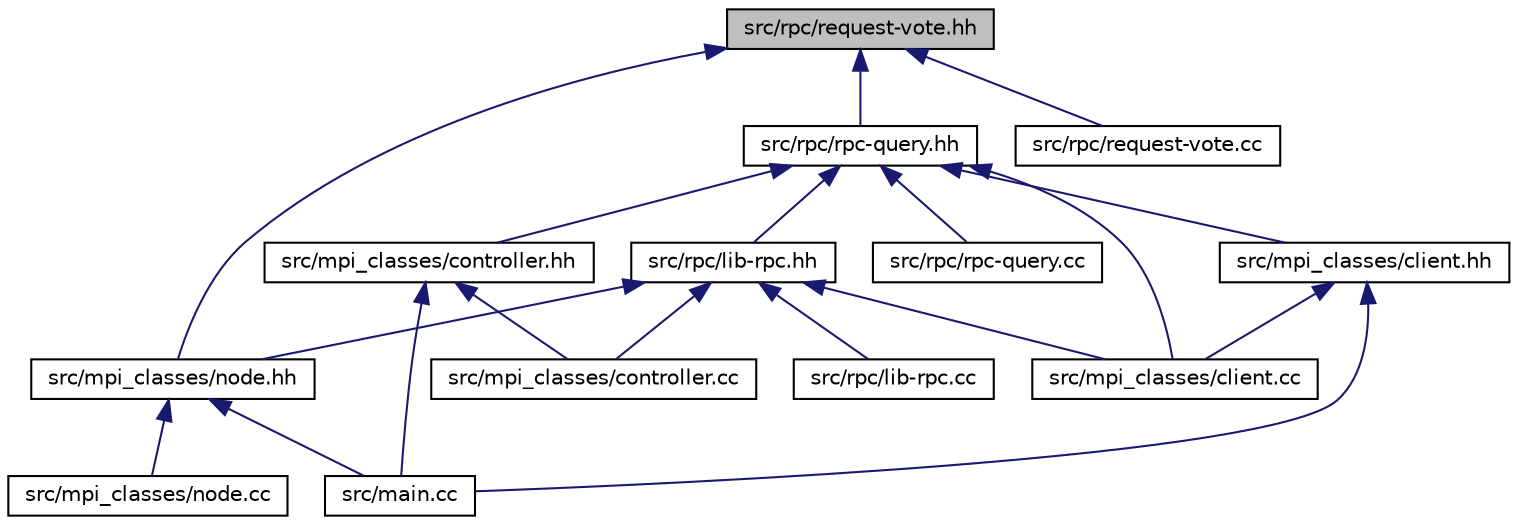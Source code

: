 digraph "src/rpc/request-vote.hh"
{
  edge [fontname="Helvetica",fontsize="10",labelfontname="Helvetica",labelfontsize="10"];
  node [fontname="Helvetica",fontsize="10",shape=record];
  Node35 [label="src/rpc/request-vote.hh",height=0.2,width=0.4,color="black", fillcolor="grey75", style="filled", fontcolor="black"];
  Node35 -> Node36 [dir="back",color="midnightblue",fontsize="10",style="solid",fontname="Helvetica"];
  Node36 [label="src/mpi_classes/node.hh",height=0.2,width=0.4,color="black", fillcolor="white", style="filled",URL="$node_8hh.html"];
  Node36 -> Node37 [dir="back",color="midnightblue",fontsize="10",style="solid",fontname="Helvetica"];
  Node37 [label="src/main.cc",height=0.2,width=0.4,color="black", fillcolor="white", style="filled",URL="$main_8cc.html"];
  Node36 -> Node38 [dir="back",color="midnightblue",fontsize="10",style="solid",fontname="Helvetica"];
  Node38 [label="src/mpi_classes/node.cc",height=0.2,width=0.4,color="black", fillcolor="white", style="filled",URL="$node_8cc.html"];
  Node35 -> Node39 [dir="back",color="midnightblue",fontsize="10",style="solid",fontname="Helvetica"];
  Node39 [label="src/rpc/rpc-query.hh",height=0.2,width=0.4,color="black", fillcolor="white", style="filled",URL="$rpc-query_8hh.html"];
  Node39 -> Node40 [dir="back",color="midnightblue",fontsize="10",style="solid",fontname="Helvetica"];
  Node40 [label="src/mpi_classes/client.hh",height=0.2,width=0.4,color="black", fillcolor="white", style="filled",URL="$client_8hh.html"];
  Node40 -> Node37 [dir="back",color="midnightblue",fontsize="10",style="solid",fontname="Helvetica"];
  Node40 -> Node41 [dir="back",color="midnightblue",fontsize="10",style="solid",fontname="Helvetica"];
  Node41 [label="src/mpi_classes/client.cc",height=0.2,width=0.4,color="black", fillcolor="white", style="filled",URL="$client_8cc.html"];
  Node39 -> Node42 [dir="back",color="midnightblue",fontsize="10",style="solid",fontname="Helvetica"];
  Node42 [label="src/mpi_classes/controller.hh",height=0.2,width=0.4,color="black", fillcolor="white", style="filled",URL="$controller_8hh.html"];
  Node42 -> Node37 [dir="back",color="midnightblue",fontsize="10",style="solid",fontname="Helvetica"];
  Node42 -> Node43 [dir="back",color="midnightblue",fontsize="10",style="solid",fontname="Helvetica"];
  Node43 [label="src/mpi_classes/controller.cc",height=0.2,width=0.4,color="black", fillcolor="white", style="filled",URL="$controller_8cc.html"];
  Node39 -> Node41 [dir="back",color="midnightblue",fontsize="10",style="solid",fontname="Helvetica"];
  Node39 -> Node44 [dir="back",color="midnightblue",fontsize="10",style="solid",fontname="Helvetica"];
  Node44 [label="src/rpc/lib-rpc.hh",height=0.2,width=0.4,color="black", fillcolor="white", style="filled",URL="$lib-rpc_8hh.html"];
  Node44 -> Node36 [dir="back",color="midnightblue",fontsize="10",style="solid",fontname="Helvetica"];
  Node44 -> Node41 [dir="back",color="midnightblue",fontsize="10",style="solid",fontname="Helvetica"];
  Node44 -> Node43 [dir="back",color="midnightblue",fontsize="10",style="solid",fontname="Helvetica"];
  Node44 -> Node45 [dir="back",color="midnightblue",fontsize="10",style="solid",fontname="Helvetica"];
  Node45 [label="src/rpc/lib-rpc.cc",height=0.2,width=0.4,color="black", fillcolor="white", style="filled",URL="$lib-rpc_8cc.html"];
  Node39 -> Node46 [dir="back",color="midnightblue",fontsize="10",style="solid",fontname="Helvetica"];
  Node46 [label="src/rpc/rpc-query.cc",height=0.2,width=0.4,color="black", fillcolor="white", style="filled",URL="$rpc-query_8cc.html"];
  Node35 -> Node47 [dir="back",color="midnightblue",fontsize="10",style="solid",fontname="Helvetica"];
  Node47 [label="src/rpc/request-vote.cc",height=0.2,width=0.4,color="black", fillcolor="white", style="filled",URL="$request-vote_8cc.html"];
}

